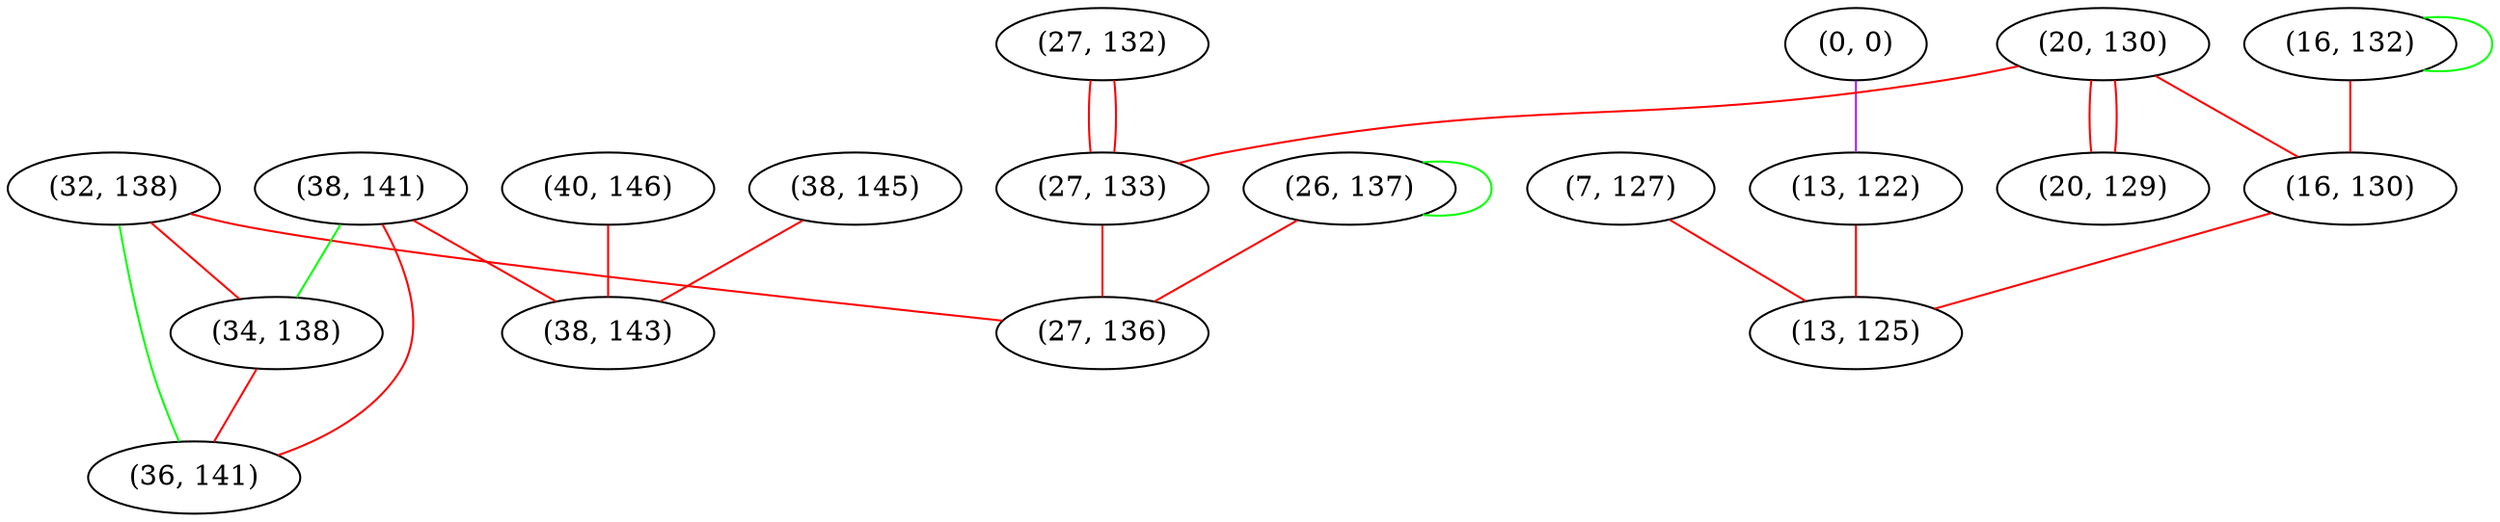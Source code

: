 graph "" {
"(32, 138)";
"(0, 0)";
"(38, 141)";
"(16, 132)";
"(20, 130)";
"(13, 122)";
"(16, 130)";
"(26, 137)";
"(34, 138)";
"(36, 141)";
"(27, 132)";
"(7, 127)";
"(20, 129)";
"(27, 133)";
"(27, 136)";
"(40, 146)";
"(38, 145)";
"(38, 143)";
"(13, 125)";
"(32, 138)" -- "(27, 136)"  [color=red, key=0, weight=1];
"(32, 138)" -- "(36, 141)"  [color=green, key=0, weight=2];
"(32, 138)" -- "(34, 138)"  [color=red, key=0, weight=1];
"(0, 0)" -- "(13, 122)"  [color=purple, key=0, weight=4];
"(38, 141)" -- "(36, 141)"  [color=red, key=0, weight=1];
"(38, 141)" -- "(38, 143)"  [color=red, key=0, weight=1];
"(38, 141)" -- "(34, 138)"  [color=green, key=0, weight=2];
"(16, 132)" -- "(16, 130)"  [color=red, key=0, weight=1];
"(16, 132)" -- "(16, 132)"  [color=green, key=0, weight=2];
"(20, 130)" -- "(20, 129)"  [color=red, key=0, weight=1];
"(20, 130)" -- "(20, 129)"  [color=red, key=1, weight=1];
"(20, 130)" -- "(16, 130)"  [color=red, key=0, weight=1];
"(20, 130)" -- "(27, 133)"  [color=red, key=0, weight=1];
"(13, 122)" -- "(13, 125)"  [color=red, key=0, weight=1];
"(16, 130)" -- "(13, 125)"  [color=red, key=0, weight=1];
"(26, 137)" -- "(27, 136)"  [color=red, key=0, weight=1];
"(26, 137)" -- "(26, 137)"  [color=green, key=0, weight=2];
"(34, 138)" -- "(36, 141)"  [color=red, key=0, weight=1];
"(27, 132)" -- "(27, 133)"  [color=red, key=0, weight=1];
"(27, 132)" -- "(27, 133)"  [color=red, key=1, weight=1];
"(7, 127)" -- "(13, 125)"  [color=red, key=0, weight=1];
"(27, 133)" -- "(27, 136)"  [color=red, key=0, weight=1];
"(40, 146)" -- "(38, 143)"  [color=red, key=0, weight=1];
"(38, 145)" -- "(38, 143)"  [color=red, key=0, weight=1];
}
